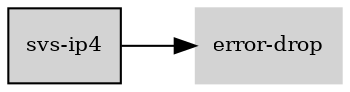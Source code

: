 digraph "svs_ip4_subgraph" {
  rankdir=LR;
  node [shape=box, style=filled, fontsize=10, color=lightgray, fontcolor=black, fillcolor=lightgray];
  "svs-ip4" [color=black, fontcolor=black, fillcolor=lightgray];
  edge [fontsize=8];
  "svs-ip4" -> "error-drop";
}
